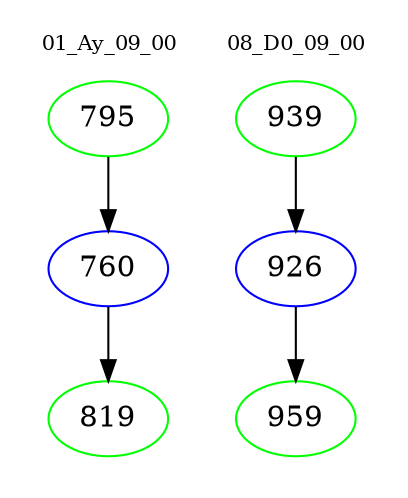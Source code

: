 digraph{
subgraph cluster_0 {
color = white
label = "01_Ay_09_00";
fontsize=10;
T0_795 [label="795", color="green"]
T0_795 -> T0_760 [color="black"]
T0_760 [label="760", color="blue"]
T0_760 -> T0_819 [color="black"]
T0_819 [label="819", color="green"]
}
subgraph cluster_1 {
color = white
label = "08_D0_09_00";
fontsize=10;
T1_939 [label="939", color="green"]
T1_939 -> T1_926 [color="black"]
T1_926 [label="926", color="blue"]
T1_926 -> T1_959 [color="black"]
T1_959 [label="959", color="green"]
}
}
